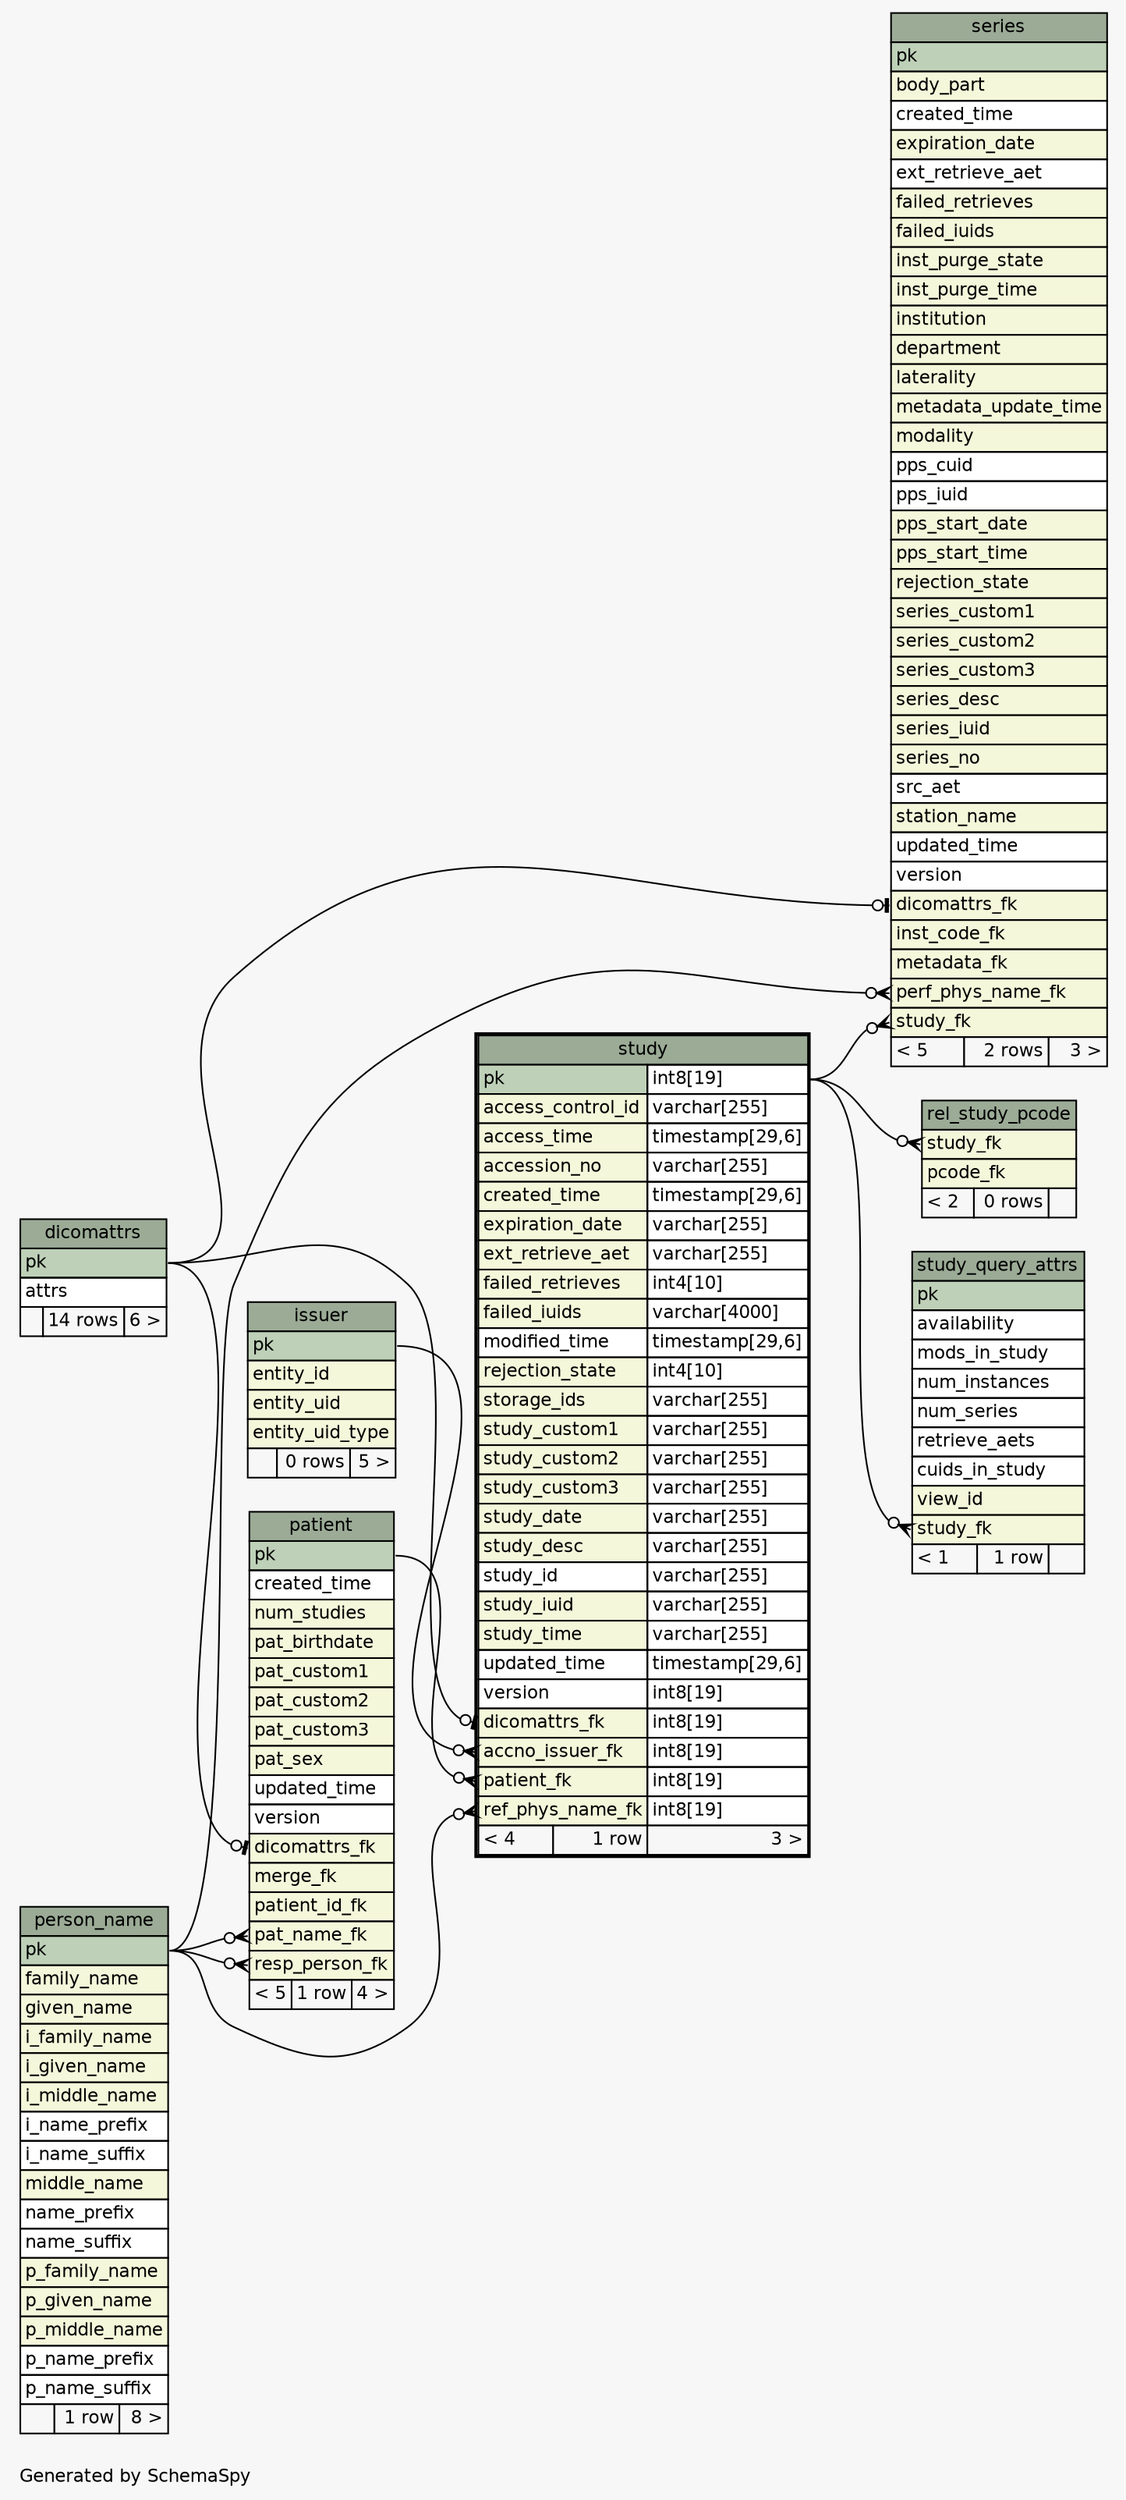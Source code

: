 // dot 2.38.0 on Linux 4.4.0-53-generic
// SchemaSpy rev 590
digraph "oneDegreeRelationshipsDiagram" {
  graph [
    rankdir="RL"
    bgcolor="#f7f7f7"
    label="\nGenerated by SchemaSpy"
    labeljust="l"
    nodesep="0.18"
    ranksep="0.46"
    fontname="Helvetica"
    fontsize="11"
  ];
  node [
    fontname="Helvetica"
    fontsize="11"
    shape="plaintext"
  ];
  edge [
    arrowsize="0.8"
  ];
  "patient":"dicomattrs_fk":w -> "dicomattrs":"pk":e [arrowhead=none dir=back arrowtail=teeodot];
  "patient":"pat_name_fk":w -> "person_name":"pk":e [arrowhead=none dir=back arrowtail=crowodot];
  "patient":"resp_person_fk":w -> "person_name":"pk":e [arrowhead=none dir=back arrowtail=crowodot];
  "rel_study_pcode":"study_fk":w -> "study":"pk.type":e [arrowhead=none dir=back arrowtail=crowodot];
  "series":"dicomattrs_fk":w -> "dicomattrs":"pk":e [arrowhead=none dir=back arrowtail=teeodot];
  "series":"perf_phys_name_fk":w -> "person_name":"pk":e [arrowhead=none dir=back arrowtail=crowodot];
  "series":"study_fk":w -> "study":"pk.type":e [arrowhead=none dir=back arrowtail=crowodot];
  "study":"accno_issuer_fk":w -> "issuer":"pk":e [arrowhead=none dir=back arrowtail=crowodot];
  "study":"dicomattrs_fk":w -> "dicomattrs":"pk":e [arrowhead=none dir=back arrowtail=teeodot];
  "study":"patient_fk":w -> "patient":"pk":e [arrowhead=none dir=back arrowtail=crowodot];
  "study":"ref_phys_name_fk":w -> "person_name":"pk":e [arrowhead=none dir=back arrowtail=crowodot];
  "study_query_attrs":"study_fk":w -> "study":"pk.type":e [arrowhead=none dir=back arrowtail=crowodot];
  "dicomattrs" [
    label=<
    <TABLE BORDER="0" CELLBORDER="1" CELLSPACING="0" BGCOLOR="#ffffff">
      <TR><TD COLSPAN="3" BGCOLOR="#9bab96" ALIGN="CENTER">dicomattrs</TD></TR>
      <TR><TD PORT="pk" COLSPAN="3" BGCOLOR="#bed1b8" ALIGN="LEFT">pk</TD></TR>
      <TR><TD PORT="attrs" COLSPAN="3" ALIGN="LEFT">attrs</TD></TR>
      <TR><TD ALIGN="LEFT" BGCOLOR="#f7f7f7">  </TD><TD ALIGN="RIGHT" BGCOLOR="#f7f7f7">14 rows</TD><TD ALIGN="RIGHT" BGCOLOR="#f7f7f7">6 &gt;</TD></TR>
    </TABLE>>
    URL="dicomattrs.html"
    tooltip="dicomattrs"
  ];
  "issuer" [
    label=<
    <TABLE BORDER="0" CELLBORDER="1" CELLSPACING="0" BGCOLOR="#ffffff">
      <TR><TD COLSPAN="3" BGCOLOR="#9bab96" ALIGN="CENTER">issuer</TD></TR>
      <TR><TD PORT="pk" COLSPAN="3" BGCOLOR="#bed1b8" ALIGN="LEFT">pk</TD></TR>
      <TR><TD PORT="entity_id" COLSPAN="3" BGCOLOR="#f4f7da" ALIGN="LEFT">entity_id</TD></TR>
      <TR><TD PORT="entity_uid" COLSPAN="3" BGCOLOR="#f4f7da" ALIGN="LEFT">entity_uid</TD></TR>
      <TR><TD PORT="entity_uid_type" COLSPAN="3" BGCOLOR="#f4f7da" ALIGN="LEFT">entity_uid_type</TD></TR>
      <TR><TD ALIGN="LEFT" BGCOLOR="#f7f7f7">  </TD><TD ALIGN="RIGHT" BGCOLOR="#f7f7f7">0 rows</TD><TD ALIGN="RIGHT" BGCOLOR="#f7f7f7">5 &gt;</TD></TR>
    </TABLE>>
    URL="issuer.html"
    tooltip="issuer"
  ];
  "patient" [
    label=<
    <TABLE BORDER="0" CELLBORDER="1" CELLSPACING="0" BGCOLOR="#ffffff">
      <TR><TD COLSPAN="3" BGCOLOR="#9bab96" ALIGN="CENTER">patient</TD></TR>
      <TR><TD PORT="pk" COLSPAN="3" BGCOLOR="#bed1b8" ALIGN="LEFT">pk</TD></TR>
      <TR><TD PORT="created_time" COLSPAN="3" ALIGN="LEFT">created_time</TD></TR>
      <TR><TD PORT="num_studies" COLSPAN="3" BGCOLOR="#f4f7da" ALIGN="LEFT">num_studies</TD></TR>
      <TR><TD PORT="pat_birthdate" COLSPAN="3" BGCOLOR="#f4f7da" ALIGN="LEFT">pat_birthdate</TD></TR>
      <TR><TD PORT="pat_custom1" COLSPAN="3" BGCOLOR="#f4f7da" ALIGN="LEFT">pat_custom1</TD></TR>
      <TR><TD PORT="pat_custom2" COLSPAN="3" BGCOLOR="#f4f7da" ALIGN="LEFT">pat_custom2</TD></TR>
      <TR><TD PORT="pat_custom3" COLSPAN="3" BGCOLOR="#f4f7da" ALIGN="LEFT">pat_custom3</TD></TR>
      <TR><TD PORT="pat_sex" COLSPAN="3" BGCOLOR="#f4f7da" ALIGN="LEFT">pat_sex</TD></TR>
      <TR><TD PORT="updated_time" COLSPAN="3" ALIGN="LEFT">updated_time</TD></TR>
      <TR><TD PORT="version" COLSPAN="3" ALIGN="LEFT">version</TD></TR>
      <TR><TD PORT="dicomattrs_fk" COLSPAN="3" BGCOLOR="#f4f7da" ALIGN="LEFT">dicomattrs_fk</TD></TR>
      <TR><TD PORT="merge_fk" COLSPAN="3" BGCOLOR="#f4f7da" ALIGN="LEFT">merge_fk</TD></TR>
      <TR><TD PORT="patient_id_fk" COLSPAN="3" BGCOLOR="#f4f7da" ALIGN="LEFT">patient_id_fk</TD></TR>
      <TR><TD PORT="pat_name_fk" COLSPAN="3" BGCOLOR="#f4f7da" ALIGN="LEFT">pat_name_fk</TD></TR>
      <TR><TD PORT="resp_person_fk" COLSPAN="3" BGCOLOR="#f4f7da" ALIGN="LEFT">resp_person_fk</TD></TR>
      <TR><TD ALIGN="LEFT" BGCOLOR="#f7f7f7">&lt; 5</TD><TD ALIGN="RIGHT" BGCOLOR="#f7f7f7">1 row</TD><TD ALIGN="RIGHT" BGCOLOR="#f7f7f7">4 &gt;</TD></TR>
    </TABLE>>
    URL="patient.html"
    tooltip="patient"
  ];
  "person_name" [
    label=<
    <TABLE BORDER="0" CELLBORDER="1" CELLSPACING="0" BGCOLOR="#ffffff">
      <TR><TD COLSPAN="3" BGCOLOR="#9bab96" ALIGN="CENTER">person_name</TD></TR>
      <TR><TD PORT="pk" COLSPAN="3" BGCOLOR="#bed1b8" ALIGN="LEFT">pk</TD></TR>
      <TR><TD PORT="family_name" COLSPAN="3" BGCOLOR="#f4f7da" ALIGN="LEFT">family_name</TD></TR>
      <TR><TD PORT="given_name" COLSPAN="3" BGCOLOR="#f4f7da" ALIGN="LEFT">given_name</TD></TR>
      <TR><TD PORT="i_family_name" COLSPAN="3" BGCOLOR="#f4f7da" ALIGN="LEFT">i_family_name</TD></TR>
      <TR><TD PORT="i_given_name" COLSPAN="3" BGCOLOR="#f4f7da" ALIGN="LEFT">i_given_name</TD></TR>
      <TR><TD PORT="i_middle_name" COLSPAN="3" BGCOLOR="#f4f7da" ALIGN="LEFT">i_middle_name</TD></TR>
      <TR><TD PORT="i_name_prefix" COLSPAN="3" ALIGN="LEFT">i_name_prefix</TD></TR>
      <TR><TD PORT="i_name_suffix" COLSPAN="3" ALIGN="LEFT">i_name_suffix</TD></TR>
      <TR><TD PORT="middle_name" COLSPAN="3" BGCOLOR="#f4f7da" ALIGN="LEFT">middle_name</TD></TR>
      <TR><TD PORT="name_prefix" COLSPAN="3" ALIGN="LEFT">name_prefix</TD></TR>
      <TR><TD PORT="name_suffix" COLSPAN="3" ALIGN="LEFT">name_suffix</TD></TR>
      <TR><TD PORT="p_family_name" COLSPAN="3" BGCOLOR="#f4f7da" ALIGN="LEFT">p_family_name</TD></TR>
      <TR><TD PORT="p_given_name" COLSPAN="3" BGCOLOR="#f4f7da" ALIGN="LEFT">p_given_name</TD></TR>
      <TR><TD PORT="p_middle_name" COLSPAN="3" BGCOLOR="#f4f7da" ALIGN="LEFT">p_middle_name</TD></TR>
      <TR><TD PORT="p_name_prefix" COLSPAN="3" ALIGN="LEFT">p_name_prefix</TD></TR>
      <TR><TD PORT="p_name_suffix" COLSPAN="3" ALIGN="LEFT">p_name_suffix</TD></TR>
      <TR><TD ALIGN="LEFT" BGCOLOR="#f7f7f7">  </TD><TD ALIGN="RIGHT" BGCOLOR="#f7f7f7">1 row</TD><TD ALIGN="RIGHT" BGCOLOR="#f7f7f7">8 &gt;</TD></TR>
    </TABLE>>
    URL="person_name.html"
    tooltip="person_name"
  ];
  "rel_study_pcode" [
    label=<
    <TABLE BORDER="0" CELLBORDER="1" CELLSPACING="0" BGCOLOR="#ffffff">
      <TR><TD COLSPAN="3" BGCOLOR="#9bab96" ALIGN="CENTER">rel_study_pcode</TD></TR>
      <TR><TD PORT="study_fk" COLSPAN="3" BGCOLOR="#f4f7da" ALIGN="LEFT">study_fk</TD></TR>
      <TR><TD PORT="pcode_fk" COLSPAN="3" BGCOLOR="#f4f7da" ALIGN="LEFT">pcode_fk</TD></TR>
      <TR><TD ALIGN="LEFT" BGCOLOR="#f7f7f7">&lt; 2</TD><TD ALIGN="RIGHT" BGCOLOR="#f7f7f7">0 rows</TD><TD ALIGN="RIGHT" BGCOLOR="#f7f7f7">  </TD></TR>
    </TABLE>>
    URL="rel_study_pcode.html"
    tooltip="rel_study_pcode"
  ];
  "series" [
    label=<
    <TABLE BORDER="0" CELLBORDER="1" CELLSPACING="0" BGCOLOR="#ffffff">
      <TR><TD COLSPAN="3" BGCOLOR="#9bab96" ALIGN="CENTER">series</TD></TR>
      <TR><TD PORT="pk" COLSPAN="3" BGCOLOR="#bed1b8" ALIGN="LEFT">pk</TD></TR>
      <TR><TD PORT="body_part" COLSPAN="3" BGCOLOR="#f4f7da" ALIGN="LEFT">body_part</TD></TR>
      <TR><TD PORT="created_time" COLSPAN="3" ALIGN="LEFT">created_time</TD></TR>
      <TR><TD PORT="expiration_date" COLSPAN="3" BGCOLOR="#f4f7da" ALIGN="LEFT">expiration_date</TD></TR>
      <TR><TD PORT="ext_retrieve_aet" COLSPAN="3" ALIGN="LEFT">ext_retrieve_aet</TD></TR>
      <TR><TD PORT="failed_retrieves" COLSPAN="3" BGCOLOR="#f4f7da" ALIGN="LEFT">failed_retrieves</TD></TR>
      <TR><TD PORT="failed_iuids" COLSPAN="3" BGCOLOR="#f4f7da" ALIGN="LEFT">failed_iuids</TD></TR>
      <TR><TD PORT="inst_purge_state" COLSPAN="3" BGCOLOR="#f4f7da" ALIGN="LEFT">inst_purge_state</TD></TR>
      <TR><TD PORT="inst_purge_time" COLSPAN="3" BGCOLOR="#f4f7da" ALIGN="LEFT">inst_purge_time</TD></TR>
      <TR><TD PORT="institution" COLSPAN="3" BGCOLOR="#f4f7da" ALIGN="LEFT">institution</TD></TR>
      <TR><TD PORT="department" COLSPAN="3" BGCOLOR="#f4f7da" ALIGN="LEFT">department</TD></TR>
      <TR><TD PORT="laterality" COLSPAN="3" BGCOLOR="#f4f7da" ALIGN="LEFT">laterality</TD></TR>
      <TR><TD PORT="metadata_update_time" COLSPAN="3" BGCOLOR="#f4f7da" ALIGN="LEFT">metadata_update_time</TD></TR>
      <TR><TD PORT="modality" COLSPAN="3" BGCOLOR="#f4f7da" ALIGN="LEFT">modality</TD></TR>
      <TR><TD PORT="pps_cuid" COLSPAN="3" ALIGN="LEFT">pps_cuid</TD></TR>
      <TR><TD PORT="pps_iuid" COLSPAN="3" ALIGN="LEFT">pps_iuid</TD></TR>
      <TR><TD PORT="pps_start_date" COLSPAN="3" BGCOLOR="#f4f7da" ALIGN="LEFT">pps_start_date</TD></TR>
      <TR><TD PORT="pps_start_time" COLSPAN="3" BGCOLOR="#f4f7da" ALIGN="LEFT">pps_start_time</TD></TR>
      <TR><TD PORT="rejection_state" COLSPAN="3" BGCOLOR="#f4f7da" ALIGN="LEFT">rejection_state</TD></TR>
      <TR><TD PORT="series_custom1" COLSPAN="3" BGCOLOR="#f4f7da" ALIGN="LEFT">series_custom1</TD></TR>
      <TR><TD PORT="series_custom2" COLSPAN="3" BGCOLOR="#f4f7da" ALIGN="LEFT">series_custom2</TD></TR>
      <TR><TD PORT="series_custom3" COLSPAN="3" BGCOLOR="#f4f7da" ALIGN="LEFT">series_custom3</TD></TR>
      <TR><TD PORT="series_desc" COLSPAN="3" BGCOLOR="#f4f7da" ALIGN="LEFT">series_desc</TD></TR>
      <TR><TD PORT="series_iuid" COLSPAN="3" BGCOLOR="#f4f7da" ALIGN="LEFT">series_iuid</TD></TR>
      <TR><TD PORT="series_no" COLSPAN="3" BGCOLOR="#f4f7da" ALIGN="LEFT">series_no</TD></TR>
      <TR><TD PORT="src_aet" COLSPAN="3" ALIGN="LEFT">src_aet</TD></TR>
      <TR><TD PORT="station_name" COLSPAN="3" BGCOLOR="#f4f7da" ALIGN="LEFT">station_name</TD></TR>
      <TR><TD PORT="updated_time" COLSPAN="3" ALIGN="LEFT">updated_time</TD></TR>
      <TR><TD PORT="version" COLSPAN="3" ALIGN="LEFT">version</TD></TR>
      <TR><TD PORT="dicomattrs_fk" COLSPAN="3" BGCOLOR="#f4f7da" ALIGN="LEFT">dicomattrs_fk</TD></TR>
      <TR><TD PORT="inst_code_fk" COLSPAN="3" BGCOLOR="#f4f7da" ALIGN="LEFT">inst_code_fk</TD></TR>
      <TR><TD PORT="metadata_fk" COLSPAN="3" BGCOLOR="#f4f7da" ALIGN="LEFT">metadata_fk</TD></TR>
      <TR><TD PORT="perf_phys_name_fk" COLSPAN="3" BGCOLOR="#f4f7da" ALIGN="LEFT">perf_phys_name_fk</TD></TR>
      <TR><TD PORT="study_fk" COLSPAN="3" BGCOLOR="#f4f7da" ALIGN="LEFT">study_fk</TD></TR>
      <TR><TD ALIGN="LEFT" BGCOLOR="#f7f7f7">&lt; 5</TD><TD ALIGN="RIGHT" BGCOLOR="#f7f7f7">2 rows</TD><TD ALIGN="RIGHT" BGCOLOR="#f7f7f7">3 &gt;</TD></TR>
    </TABLE>>
    URL="series.html"
    tooltip="series"
  ];
  "study" [
    label=<
    <TABLE BORDER="2" CELLBORDER="1" CELLSPACING="0" BGCOLOR="#ffffff">
      <TR><TD COLSPAN="3" BGCOLOR="#9bab96" ALIGN="CENTER">study</TD></TR>
      <TR><TD PORT="pk" COLSPAN="2" BGCOLOR="#bed1b8" ALIGN="LEFT">pk</TD><TD PORT="pk.type" ALIGN="LEFT">int8[19]</TD></TR>
      <TR><TD PORT="access_control_id" COLSPAN="2" BGCOLOR="#f4f7da" ALIGN="LEFT">access_control_id</TD><TD PORT="access_control_id.type" ALIGN="LEFT">varchar[255]</TD></TR>
      <TR><TD PORT="access_time" COLSPAN="2" BGCOLOR="#f4f7da" ALIGN="LEFT">access_time</TD><TD PORT="access_time.type" ALIGN="LEFT">timestamp[29,6]</TD></TR>
      <TR><TD PORT="accession_no" COLSPAN="2" BGCOLOR="#f4f7da" ALIGN="LEFT">accession_no</TD><TD PORT="accession_no.type" ALIGN="LEFT">varchar[255]</TD></TR>
      <TR><TD PORT="created_time" COLSPAN="2" BGCOLOR="#f4f7da" ALIGN="LEFT">created_time</TD><TD PORT="created_time.type" ALIGN="LEFT">timestamp[29,6]</TD></TR>
      <TR><TD PORT="expiration_date" COLSPAN="2" BGCOLOR="#f4f7da" ALIGN="LEFT">expiration_date</TD><TD PORT="expiration_date.type" ALIGN="LEFT">varchar[255]</TD></TR>
      <TR><TD PORT="ext_retrieve_aet" COLSPAN="2" BGCOLOR="#f4f7da" ALIGN="LEFT">ext_retrieve_aet</TD><TD PORT="ext_retrieve_aet.type" ALIGN="LEFT">varchar[255]</TD></TR>
      <TR><TD PORT="failed_retrieves" COLSPAN="2" BGCOLOR="#f4f7da" ALIGN="LEFT">failed_retrieves</TD><TD PORT="failed_retrieves.type" ALIGN="LEFT">int4[10]</TD></TR>
      <TR><TD PORT="failed_iuids" COLSPAN="2" BGCOLOR="#f4f7da" ALIGN="LEFT">failed_iuids</TD><TD PORT="failed_iuids.type" ALIGN="LEFT">varchar[4000]</TD></TR>
      <TR><TD PORT="modified_time" COLSPAN="2" ALIGN="LEFT">modified_time</TD><TD PORT="modified_time.type" ALIGN="LEFT">timestamp[29,6]</TD></TR>
      <TR><TD PORT="rejection_state" COLSPAN="2" BGCOLOR="#f4f7da" ALIGN="LEFT">rejection_state</TD><TD PORT="rejection_state.type" ALIGN="LEFT">int4[10]</TD></TR>
      <TR><TD PORT="storage_ids" COLSPAN="2" BGCOLOR="#f4f7da" ALIGN="LEFT">storage_ids</TD><TD PORT="storage_ids.type" ALIGN="LEFT">varchar[255]</TD></TR>
      <TR><TD PORT="study_custom1" COLSPAN="2" BGCOLOR="#f4f7da" ALIGN="LEFT">study_custom1</TD><TD PORT="study_custom1.type" ALIGN="LEFT">varchar[255]</TD></TR>
      <TR><TD PORT="study_custom2" COLSPAN="2" BGCOLOR="#f4f7da" ALIGN="LEFT">study_custom2</TD><TD PORT="study_custom2.type" ALIGN="LEFT">varchar[255]</TD></TR>
      <TR><TD PORT="study_custom3" COLSPAN="2" BGCOLOR="#f4f7da" ALIGN="LEFT">study_custom3</TD><TD PORT="study_custom3.type" ALIGN="LEFT">varchar[255]</TD></TR>
      <TR><TD PORT="study_date" COLSPAN="2" BGCOLOR="#f4f7da" ALIGN="LEFT">study_date</TD><TD PORT="study_date.type" ALIGN="LEFT">varchar[255]</TD></TR>
      <TR><TD PORT="study_desc" COLSPAN="2" BGCOLOR="#f4f7da" ALIGN="LEFT">study_desc</TD><TD PORT="study_desc.type" ALIGN="LEFT">varchar[255]</TD></TR>
      <TR><TD PORT="study_id" COLSPAN="2" ALIGN="LEFT">study_id</TD><TD PORT="study_id.type" ALIGN="LEFT">varchar[255]</TD></TR>
      <TR><TD PORT="study_iuid" COLSPAN="2" BGCOLOR="#f4f7da" ALIGN="LEFT">study_iuid</TD><TD PORT="study_iuid.type" ALIGN="LEFT">varchar[255]</TD></TR>
      <TR><TD PORT="study_time" COLSPAN="2" BGCOLOR="#f4f7da" ALIGN="LEFT">study_time</TD><TD PORT="study_time.type" ALIGN="LEFT">varchar[255]</TD></TR>
      <TR><TD PORT="updated_time" COLSPAN="2" ALIGN="LEFT">updated_time</TD><TD PORT="updated_time.type" ALIGN="LEFT">timestamp[29,6]</TD></TR>
      <TR><TD PORT="version" COLSPAN="2" ALIGN="LEFT">version</TD><TD PORT="version.type" ALIGN="LEFT">int8[19]</TD></TR>
      <TR><TD PORT="dicomattrs_fk" COLSPAN="2" BGCOLOR="#f4f7da" ALIGN="LEFT">dicomattrs_fk</TD><TD PORT="dicomattrs_fk.type" ALIGN="LEFT">int8[19]</TD></TR>
      <TR><TD PORT="accno_issuer_fk" COLSPAN="2" BGCOLOR="#f4f7da" ALIGN="LEFT">accno_issuer_fk</TD><TD PORT="accno_issuer_fk.type" ALIGN="LEFT">int8[19]</TD></TR>
      <TR><TD PORT="patient_fk" COLSPAN="2" BGCOLOR="#f4f7da" ALIGN="LEFT">patient_fk</TD><TD PORT="patient_fk.type" ALIGN="LEFT">int8[19]</TD></TR>
      <TR><TD PORT="ref_phys_name_fk" COLSPAN="2" BGCOLOR="#f4f7da" ALIGN="LEFT">ref_phys_name_fk</TD><TD PORT="ref_phys_name_fk.type" ALIGN="LEFT">int8[19]</TD></TR>
      <TR><TD ALIGN="LEFT" BGCOLOR="#f7f7f7">&lt; 4</TD><TD ALIGN="RIGHT" BGCOLOR="#f7f7f7">1 row</TD><TD ALIGN="RIGHT" BGCOLOR="#f7f7f7">3 &gt;</TD></TR>
    </TABLE>>
    URL="study.html"
    tooltip="study"
  ];
  "study_query_attrs" [
    label=<
    <TABLE BORDER="0" CELLBORDER="1" CELLSPACING="0" BGCOLOR="#ffffff">
      <TR><TD COLSPAN="3" BGCOLOR="#9bab96" ALIGN="CENTER">study_query_attrs</TD></TR>
      <TR><TD PORT="pk" COLSPAN="3" BGCOLOR="#bed1b8" ALIGN="LEFT">pk</TD></TR>
      <TR><TD PORT="availability" COLSPAN="3" ALIGN="LEFT">availability</TD></TR>
      <TR><TD PORT="mods_in_study" COLSPAN="3" ALIGN="LEFT">mods_in_study</TD></TR>
      <TR><TD PORT="num_instances" COLSPAN="3" ALIGN="LEFT">num_instances</TD></TR>
      <TR><TD PORT="num_series" COLSPAN="3" ALIGN="LEFT">num_series</TD></TR>
      <TR><TD PORT="retrieve_aets" COLSPAN="3" ALIGN="LEFT">retrieve_aets</TD></TR>
      <TR><TD PORT="cuids_in_study" COLSPAN="3" ALIGN="LEFT">cuids_in_study</TD></TR>
      <TR><TD PORT="view_id" COLSPAN="3" BGCOLOR="#f4f7da" ALIGN="LEFT">view_id</TD></TR>
      <TR><TD PORT="study_fk" COLSPAN="3" BGCOLOR="#f4f7da" ALIGN="LEFT">study_fk</TD></TR>
      <TR><TD ALIGN="LEFT" BGCOLOR="#f7f7f7">&lt; 1</TD><TD ALIGN="RIGHT" BGCOLOR="#f7f7f7">1 row</TD><TD ALIGN="RIGHT" BGCOLOR="#f7f7f7">  </TD></TR>
    </TABLE>>
    URL="study_query_attrs.html"
    tooltip="study_query_attrs"
  ];
}
